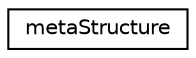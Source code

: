 digraph "Graphical Class Hierarchy"
{
 // LATEX_PDF_SIZE
  edge [fontname="Helvetica",fontsize="10",labelfontname="Helvetica",labelfontsize="10"];
  node [fontname="Helvetica",fontsize="10",shape=record];
  rankdir="LR";
  Node0 [label="metaStructure",height=0.2,width=0.4,color="black", fillcolor="white", style="filled",URL="$structmetaStructure.html",tooltip=" "];
}
